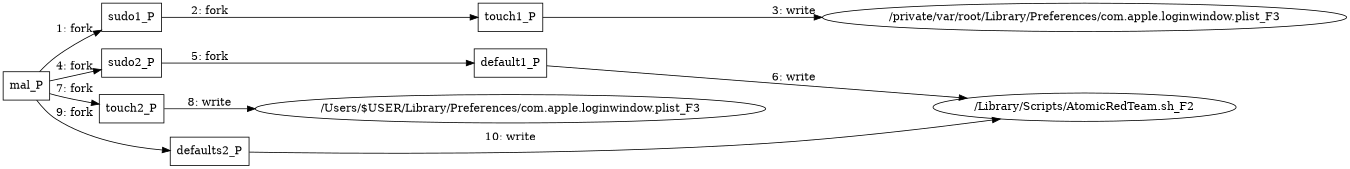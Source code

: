 digraph "T1037.002" {
rankdir="LR"
size="9"
fixedsize="false"
splines="true"
nodesep=0.3
ranksep=0
fontsize=10
overlap="scalexy"
engine= "neato"
	"mal_P" [node_type=Process shape=box]
	"sudo1_P" [node_type=Process shape=box]
	"sudo2_P" [node_type=Process shape=box]
	"touch1_P" [node_type=Process shape=box]
	"touch2_P" [node_type=Process shape=box]
	"default1_P" [node_type=Process shape=box]
	"defaults2_P" [node_type=Process shape=box]
	"/private/var/root/Library/Preferences/com.apple.loginwindow.plist_F3" [node_type=File shape=ellipse]
	"/Library/Scripts/AtomicRedTeam.sh_F2" [node_type=File shape=ellipse]
	"/Users/$USER/Library/Preferences/com.apple.loginwindow.plist_F3" [node_type=File shape=ellipse]
	"/Library/Scripts/AtomicRedTeam.sh_F2" [node_type=File shape=ellipse]
	"mal_P" -> "sudo1_P" [label="1: fork"]
	"sudo1_P" -> "touch1_P" [label="2: fork"]
	"touch1_P" -> "/private/var/root/Library/Preferences/com.apple.loginwindow.plist_F3" [label="3: write"]
	"mal_P" -> "sudo2_P" [label="4: fork"]
	"sudo2_P" -> "default1_P" [label="5: fork"]
	"default1_P" -> "/Library/Scripts/AtomicRedTeam.sh_F2" [label="6: write"]
	"mal_P" -> "touch2_P" [label="7: fork"]
	"touch2_P" -> "/Users/$USER/Library/Preferences/com.apple.loginwindow.plist_F3" [label="8: write"]
	"mal_P" -> "defaults2_P" [label="9: fork"]
	"defaults2_P" -> "/Library/Scripts/AtomicRedTeam.sh_F2" [label="10: write"]
}
